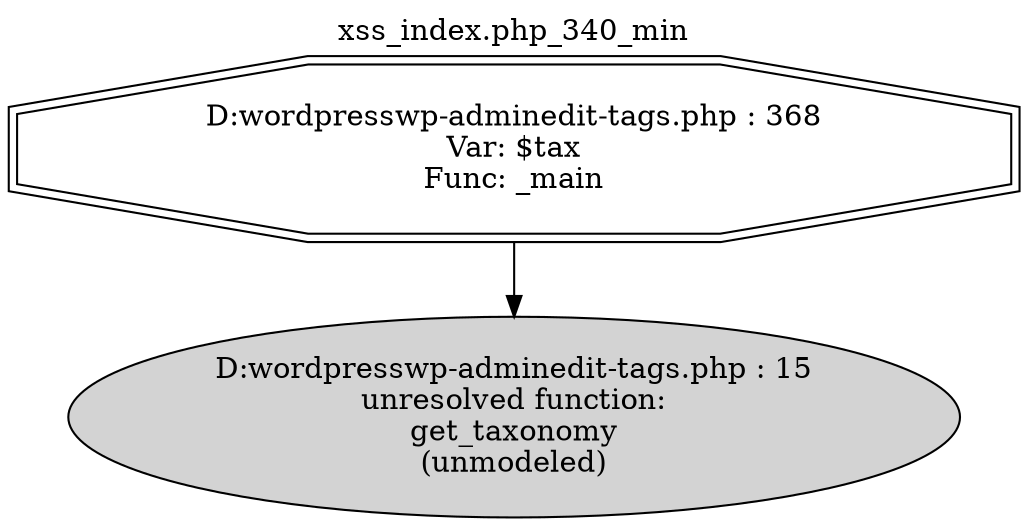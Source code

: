 digraph cfg {
  label="xss_index.php_340_min";
  labelloc=t;
  n1 [shape=doubleoctagon, label="D:\wordpress\wp-admin\edit-tags.php : 368\nVar: $tax\nFunc: _main\n"];
  n2 [shape=ellipse, label="D:\wordpress\wp-admin\edit-tags.php : 15\nunresolved function:\nget_taxonomy\n(unmodeled)\n",style=filled];
  n1 -> n2;
}
